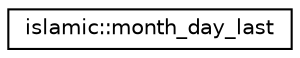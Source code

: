 digraph "Graphical Class Hierarchy"
{
 // LATEX_PDF_SIZE
  edge [fontname="Helvetica",fontsize="10",labelfontname="Helvetica",labelfontsize="10"];
  node [fontname="Helvetica",fontsize="10",shape=record];
  rankdir="LR";
  Node0 [label="islamic::month_day_last",height=0.2,width=0.4,color="black", fillcolor="white", style="filled",URL="$classislamic_1_1month__day__last.html",tooltip=" "];
}
